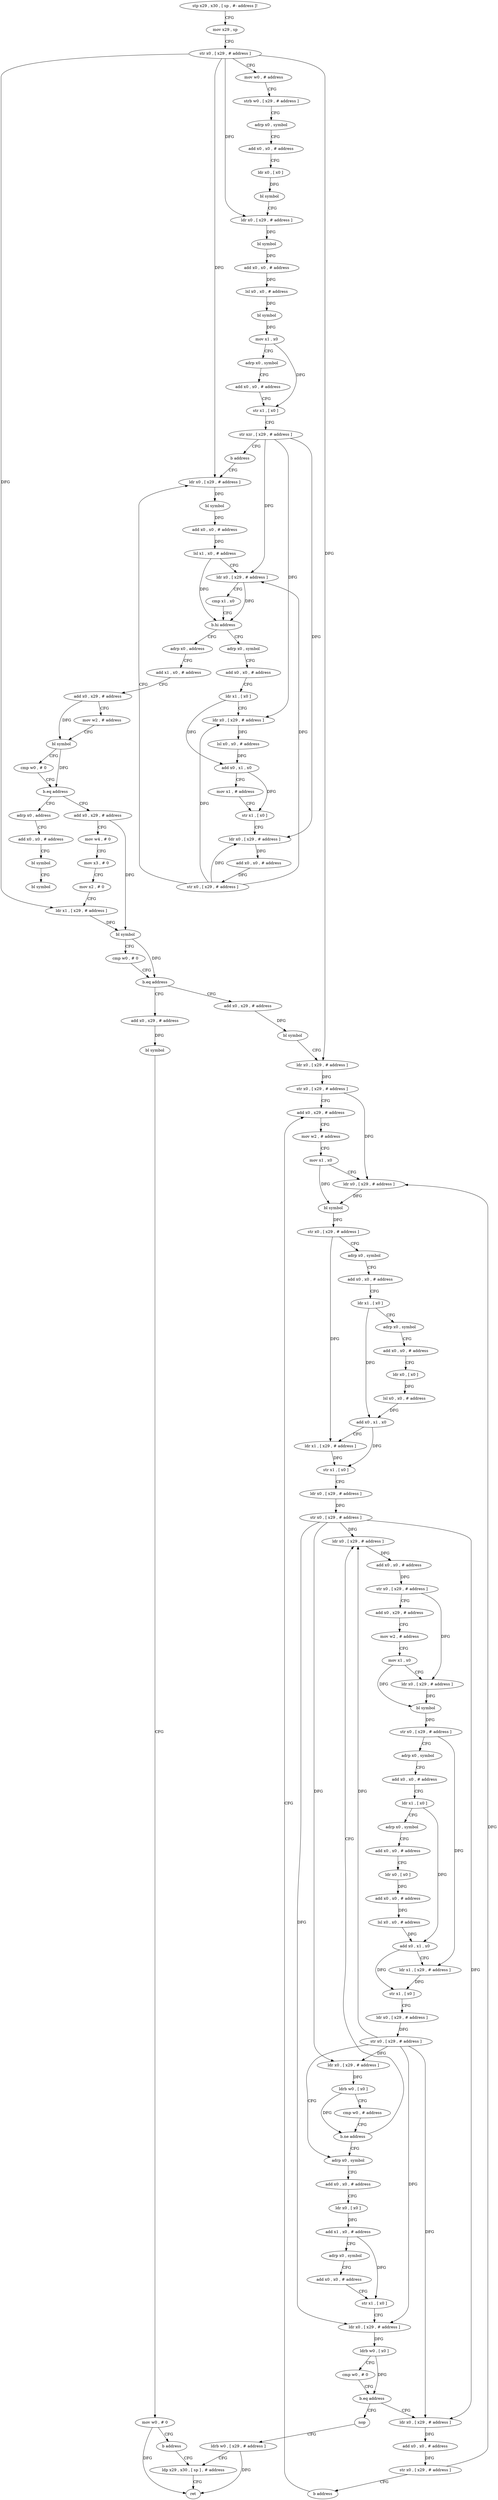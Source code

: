 digraph "func" {
"4218260" [label = "stp x29 , x30 , [ sp , #- address ]!" ]
"4218264" [label = "mov x29 , sp" ]
"4218268" [label = "str x0 , [ x29 , # address ]" ]
"4218272" [label = "mov w0 , # address" ]
"4218276" [label = "strb w0 , [ x29 , # address ]" ]
"4218280" [label = "adrp x0 , symbol" ]
"4218284" [label = "add x0 , x0 , # address" ]
"4218288" [label = "ldr x0 , [ x0 ]" ]
"4218292" [label = "bl symbol" ]
"4218296" [label = "ldr x0 , [ x29 , # address ]" ]
"4218300" [label = "bl symbol" ]
"4218304" [label = "add x0 , x0 , # address" ]
"4218308" [label = "lsl x0 , x0 , # address" ]
"4218312" [label = "bl symbol" ]
"4218316" [label = "mov x1 , x0" ]
"4218320" [label = "adrp x0 , symbol" ]
"4218324" [label = "add x0 , x0 , # address" ]
"4218328" [label = "str x1 , [ x0 ]" ]
"4218332" [label = "str xzr , [ x29 , # address ]" ]
"4218336" [label = "b address" ]
"4218384" [label = "ldr x0 , [ x29 , # address ]" ]
"4218388" [label = "bl symbol" ]
"4218392" [label = "add x0 , x0 , # address" ]
"4218396" [label = "lsl x1 , x0 , # address" ]
"4218400" [label = "ldr x0 , [ x29 , # address ]" ]
"4218404" [label = "cmp x1 , x0" ]
"4218408" [label = "b.hi address" ]
"4218340" [label = "adrp x0 , symbol" ]
"4218412" [label = "adrp x0 , address" ]
"4218344" [label = "add x0 , x0 , # address" ]
"4218348" [label = "ldr x1 , [ x0 ]" ]
"4218352" [label = "ldr x0 , [ x29 , # address ]" ]
"4218356" [label = "lsl x0 , x0 , # address" ]
"4218360" [label = "add x0 , x1 , x0" ]
"4218364" [label = "mov x1 , # address" ]
"4218368" [label = "str x1 , [ x0 ]" ]
"4218372" [label = "ldr x0 , [ x29 , # address ]" ]
"4218376" [label = "add x0 , x0 , # address" ]
"4218380" [label = "str x0 , [ x29 , # address ]" ]
"4218416" [label = "add x1 , x0 , # address" ]
"4218420" [label = "add x0 , x29 , # address" ]
"4218424" [label = "mov w2 , # address" ]
"4218428" [label = "bl symbol" ]
"4218432" [label = "cmp w0 , # 0" ]
"4218436" [label = "b.eq address" ]
"4218464" [label = "add x0 , x29 , # address" ]
"4218440" [label = "adrp x0 , address" ]
"4218468" [label = "mov w4 , # 0" ]
"4218472" [label = "mov x3 , # 0" ]
"4218476" [label = "mov x2 , # 0" ]
"4218480" [label = "ldr x1 , [ x29 , # address ]" ]
"4218484" [label = "bl symbol" ]
"4218488" [label = "cmp w0 , # 0" ]
"4218492" [label = "b.eq address" ]
"4218512" [label = "add x0 , x29 , # address" ]
"4218496" [label = "add x0 , x29 , # address" ]
"4218444" [label = "add x0 , x0 , # address" ]
"4218448" [label = "bl symbol" ]
"4218452" [label = "bl symbol" ]
"4218516" [label = "bl symbol" ]
"4218520" [label = "ldr x0 , [ x29 , # address ]" ]
"4218524" [label = "str x0 , [ x29 , # address ]" ]
"4218528" [label = "add x0 , x29 , # address" ]
"4218500" [label = "bl symbol" ]
"4218504" [label = "mov w0 , # 0" ]
"4218508" [label = "b address" ]
"4218772" [label = "ldp x29 , x30 , [ sp ] , # address" ]
"4218704" [label = "adrp x0 , symbol" ]
"4218708" [label = "add x0 , x0 , # address" ]
"4218712" [label = "ldr x0 , [ x0 ]" ]
"4218716" [label = "add x1 , x0 , # address" ]
"4218720" [label = "adrp x0 , symbol" ]
"4218724" [label = "add x0 , x0 , # address" ]
"4218728" [label = "str x1 , [ x0 ]" ]
"4218732" [label = "ldr x0 , [ x29 , # address ]" ]
"4218736" [label = "ldrb w0 , [ x0 ]" ]
"4218740" [label = "cmp w0 , # 0" ]
"4218744" [label = "b.eq address" ]
"4218764" [label = "nop" ]
"4218748" [label = "ldr x0 , [ x29 , # address ]" ]
"4218616" [label = "ldr x0 , [ x29 , # address ]" ]
"4218620" [label = "add x0 , x0 , # address" ]
"4218624" [label = "str x0 , [ x29 , # address ]" ]
"4218628" [label = "add x0 , x29 , # address" ]
"4218632" [label = "mov w2 , # address" ]
"4218636" [label = "mov x1 , x0" ]
"4218640" [label = "ldr x0 , [ x29 , # address ]" ]
"4218644" [label = "bl symbol" ]
"4218648" [label = "str x0 , [ x29 , # address ]" ]
"4218652" [label = "adrp x0 , symbol" ]
"4218656" [label = "add x0 , x0 , # address" ]
"4218660" [label = "ldr x1 , [ x0 ]" ]
"4218664" [label = "adrp x0 , symbol" ]
"4218668" [label = "add x0 , x0 , # address" ]
"4218672" [label = "ldr x0 , [ x0 ]" ]
"4218676" [label = "add x0 , x0 , # address" ]
"4218680" [label = "lsl x0 , x0 , # address" ]
"4218684" [label = "add x0 , x1 , x0" ]
"4218688" [label = "ldr x1 , [ x29 , # address ]" ]
"4218692" [label = "str x1 , [ x0 ]" ]
"4218696" [label = "ldr x0 , [ x29 , # address ]" ]
"4218700" [label = "str x0 , [ x29 , # address ]" ]
"4218776" [label = "ret" ]
"4218768" [label = "ldrb w0 , [ x29 , # address ]" ]
"4218752" [label = "add x0 , x0 , # address" ]
"4218756" [label = "str x0 , [ x29 , # address ]" ]
"4218760" [label = "b address" ]
"4218532" [label = "mov w2 , # address" ]
"4218536" [label = "mov x1 , x0" ]
"4218540" [label = "ldr x0 , [ x29 , # address ]" ]
"4218544" [label = "bl symbol" ]
"4218548" [label = "str x0 , [ x29 , # address ]" ]
"4218552" [label = "adrp x0 , symbol" ]
"4218556" [label = "add x0 , x0 , # address" ]
"4218560" [label = "ldr x1 , [ x0 ]" ]
"4218564" [label = "adrp x0 , symbol" ]
"4218568" [label = "add x0 , x0 , # address" ]
"4218572" [label = "ldr x0 , [ x0 ]" ]
"4218576" [label = "lsl x0 , x0 , # address" ]
"4218580" [label = "add x0 , x1 , x0" ]
"4218584" [label = "ldr x1 , [ x29 , # address ]" ]
"4218588" [label = "str x1 , [ x0 ]" ]
"4218592" [label = "ldr x0 , [ x29 , # address ]" ]
"4218596" [label = "str x0 , [ x29 , # address ]" ]
"4218600" [label = "ldr x0 , [ x29 , # address ]" ]
"4218604" [label = "ldrb w0 , [ x0 ]" ]
"4218608" [label = "cmp w0 , # address" ]
"4218612" [label = "b.ne address" ]
"4218260" -> "4218264" [ label = "CFG" ]
"4218264" -> "4218268" [ label = "CFG" ]
"4218268" -> "4218272" [ label = "CFG" ]
"4218268" -> "4218296" [ label = "DFG" ]
"4218268" -> "4218384" [ label = "DFG" ]
"4218268" -> "4218480" [ label = "DFG" ]
"4218268" -> "4218520" [ label = "DFG" ]
"4218272" -> "4218276" [ label = "CFG" ]
"4218276" -> "4218280" [ label = "CFG" ]
"4218280" -> "4218284" [ label = "CFG" ]
"4218284" -> "4218288" [ label = "CFG" ]
"4218288" -> "4218292" [ label = "DFG" ]
"4218292" -> "4218296" [ label = "CFG" ]
"4218296" -> "4218300" [ label = "DFG" ]
"4218300" -> "4218304" [ label = "DFG" ]
"4218304" -> "4218308" [ label = "DFG" ]
"4218308" -> "4218312" [ label = "DFG" ]
"4218312" -> "4218316" [ label = "DFG" ]
"4218316" -> "4218320" [ label = "CFG" ]
"4218316" -> "4218328" [ label = "DFG" ]
"4218320" -> "4218324" [ label = "CFG" ]
"4218324" -> "4218328" [ label = "CFG" ]
"4218328" -> "4218332" [ label = "CFG" ]
"4218332" -> "4218336" [ label = "CFG" ]
"4218332" -> "4218400" [ label = "DFG" ]
"4218332" -> "4218352" [ label = "DFG" ]
"4218332" -> "4218372" [ label = "DFG" ]
"4218336" -> "4218384" [ label = "CFG" ]
"4218384" -> "4218388" [ label = "DFG" ]
"4218388" -> "4218392" [ label = "DFG" ]
"4218392" -> "4218396" [ label = "DFG" ]
"4218396" -> "4218400" [ label = "CFG" ]
"4218396" -> "4218408" [ label = "DFG" ]
"4218400" -> "4218404" [ label = "CFG" ]
"4218400" -> "4218408" [ label = "DFG" ]
"4218404" -> "4218408" [ label = "CFG" ]
"4218408" -> "4218340" [ label = "CFG" ]
"4218408" -> "4218412" [ label = "CFG" ]
"4218340" -> "4218344" [ label = "CFG" ]
"4218412" -> "4218416" [ label = "CFG" ]
"4218344" -> "4218348" [ label = "CFG" ]
"4218348" -> "4218352" [ label = "CFG" ]
"4218348" -> "4218360" [ label = "DFG" ]
"4218352" -> "4218356" [ label = "DFG" ]
"4218356" -> "4218360" [ label = "DFG" ]
"4218360" -> "4218364" [ label = "CFG" ]
"4218360" -> "4218368" [ label = "DFG" ]
"4218364" -> "4218368" [ label = "CFG" ]
"4218368" -> "4218372" [ label = "CFG" ]
"4218372" -> "4218376" [ label = "DFG" ]
"4218376" -> "4218380" [ label = "DFG" ]
"4218380" -> "4218384" [ label = "CFG" ]
"4218380" -> "4218400" [ label = "DFG" ]
"4218380" -> "4218352" [ label = "DFG" ]
"4218380" -> "4218372" [ label = "DFG" ]
"4218416" -> "4218420" [ label = "CFG" ]
"4218420" -> "4218424" [ label = "CFG" ]
"4218420" -> "4218428" [ label = "DFG" ]
"4218424" -> "4218428" [ label = "CFG" ]
"4218428" -> "4218432" [ label = "CFG" ]
"4218428" -> "4218436" [ label = "DFG" ]
"4218432" -> "4218436" [ label = "CFG" ]
"4218436" -> "4218464" [ label = "CFG" ]
"4218436" -> "4218440" [ label = "CFG" ]
"4218464" -> "4218468" [ label = "CFG" ]
"4218464" -> "4218484" [ label = "DFG" ]
"4218440" -> "4218444" [ label = "CFG" ]
"4218468" -> "4218472" [ label = "CFG" ]
"4218472" -> "4218476" [ label = "CFG" ]
"4218476" -> "4218480" [ label = "CFG" ]
"4218480" -> "4218484" [ label = "DFG" ]
"4218484" -> "4218488" [ label = "CFG" ]
"4218484" -> "4218492" [ label = "DFG" ]
"4218488" -> "4218492" [ label = "CFG" ]
"4218492" -> "4218512" [ label = "CFG" ]
"4218492" -> "4218496" [ label = "CFG" ]
"4218512" -> "4218516" [ label = "DFG" ]
"4218496" -> "4218500" [ label = "DFG" ]
"4218444" -> "4218448" [ label = "CFG" ]
"4218448" -> "4218452" [ label = "CFG" ]
"4218516" -> "4218520" [ label = "CFG" ]
"4218520" -> "4218524" [ label = "DFG" ]
"4218524" -> "4218528" [ label = "CFG" ]
"4218524" -> "4218540" [ label = "DFG" ]
"4218528" -> "4218532" [ label = "CFG" ]
"4218500" -> "4218504" [ label = "CFG" ]
"4218504" -> "4218508" [ label = "CFG" ]
"4218504" -> "4218776" [ label = "DFG" ]
"4218508" -> "4218772" [ label = "CFG" ]
"4218772" -> "4218776" [ label = "CFG" ]
"4218704" -> "4218708" [ label = "CFG" ]
"4218708" -> "4218712" [ label = "CFG" ]
"4218712" -> "4218716" [ label = "DFG" ]
"4218716" -> "4218720" [ label = "CFG" ]
"4218716" -> "4218728" [ label = "DFG" ]
"4218720" -> "4218724" [ label = "CFG" ]
"4218724" -> "4218728" [ label = "CFG" ]
"4218728" -> "4218732" [ label = "CFG" ]
"4218732" -> "4218736" [ label = "DFG" ]
"4218736" -> "4218740" [ label = "CFG" ]
"4218736" -> "4218744" [ label = "DFG" ]
"4218740" -> "4218744" [ label = "CFG" ]
"4218744" -> "4218764" [ label = "CFG" ]
"4218744" -> "4218748" [ label = "CFG" ]
"4218764" -> "4218768" [ label = "CFG" ]
"4218748" -> "4218752" [ label = "DFG" ]
"4218616" -> "4218620" [ label = "DFG" ]
"4218620" -> "4218624" [ label = "DFG" ]
"4218624" -> "4218628" [ label = "CFG" ]
"4218624" -> "4218640" [ label = "DFG" ]
"4218628" -> "4218632" [ label = "CFG" ]
"4218632" -> "4218636" [ label = "CFG" ]
"4218636" -> "4218640" [ label = "CFG" ]
"4218636" -> "4218644" [ label = "DFG" ]
"4218640" -> "4218644" [ label = "DFG" ]
"4218644" -> "4218648" [ label = "DFG" ]
"4218648" -> "4218652" [ label = "CFG" ]
"4218648" -> "4218688" [ label = "DFG" ]
"4218652" -> "4218656" [ label = "CFG" ]
"4218656" -> "4218660" [ label = "CFG" ]
"4218660" -> "4218664" [ label = "CFG" ]
"4218660" -> "4218684" [ label = "DFG" ]
"4218664" -> "4218668" [ label = "CFG" ]
"4218668" -> "4218672" [ label = "CFG" ]
"4218672" -> "4218676" [ label = "DFG" ]
"4218676" -> "4218680" [ label = "DFG" ]
"4218680" -> "4218684" [ label = "DFG" ]
"4218684" -> "4218688" [ label = "CFG" ]
"4218684" -> "4218692" [ label = "DFG" ]
"4218688" -> "4218692" [ label = "DFG" ]
"4218692" -> "4218696" [ label = "CFG" ]
"4218696" -> "4218700" [ label = "DFG" ]
"4218700" -> "4218704" [ label = "CFG" ]
"4218700" -> "4218600" [ label = "DFG" ]
"4218700" -> "4218732" [ label = "DFG" ]
"4218700" -> "4218616" [ label = "DFG" ]
"4218700" -> "4218748" [ label = "DFG" ]
"4218768" -> "4218772" [ label = "CFG" ]
"4218768" -> "4218776" [ label = "DFG" ]
"4218752" -> "4218756" [ label = "DFG" ]
"4218756" -> "4218760" [ label = "CFG" ]
"4218756" -> "4218540" [ label = "DFG" ]
"4218760" -> "4218528" [ label = "CFG" ]
"4218532" -> "4218536" [ label = "CFG" ]
"4218536" -> "4218540" [ label = "CFG" ]
"4218536" -> "4218544" [ label = "DFG" ]
"4218540" -> "4218544" [ label = "DFG" ]
"4218544" -> "4218548" [ label = "DFG" ]
"4218548" -> "4218552" [ label = "CFG" ]
"4218548" -> "4218584" [ label = "DFG" ]
"4218552" -> "4218556" [ label = "CFG" ]
"4218556" -> "4218560" [ label = "CFG" ]
"4218560" -> "4218564" [ label = "CFG" ]
"4218560" -> "4218580" [ label = "DFG" ]
"4218564" -> "4218568" [ label = "CFG" ]
"4218568" -> "4218572" [ label = "CFG" ]
"4218572" -> "4218576" [ label = "DFG" ]
"4218576" -> "4218580" [ label = "DFG" ]
"4218580" -> "4218584" [ label = "CFG" ]
"4218580" -> "4218588" [ label = "DFG" ]
"4218584" -> "4218588" [ label = "DFG" ]
"4218588" -> "4218592" [ label = "CFG" ]
"4218592" -> "4218596" [ label = "DFG" ]
"4218596" -> "4218600" [ label = "DFG" ]
"4218596" -> "4218732" [ label = "DFG" ]
"4218596" -> "4218616" [ label = "DFG" ]
"4218596" -> "4218748" [ label = "DFG" ]
"4218600" -> "4218604" [ label = "DFG" ]
"4218604" -> "4218608" [ label = "CFG" ]
"4218604" -> "4218612" [ label = "DFG" ]
"4218608" -> "4218612" [ label = "CFG" ]
"4218612" -> "4218704" [ label = "CFG" ]
"4218612" -> "4218616" [ label = "CFG" ]
}
